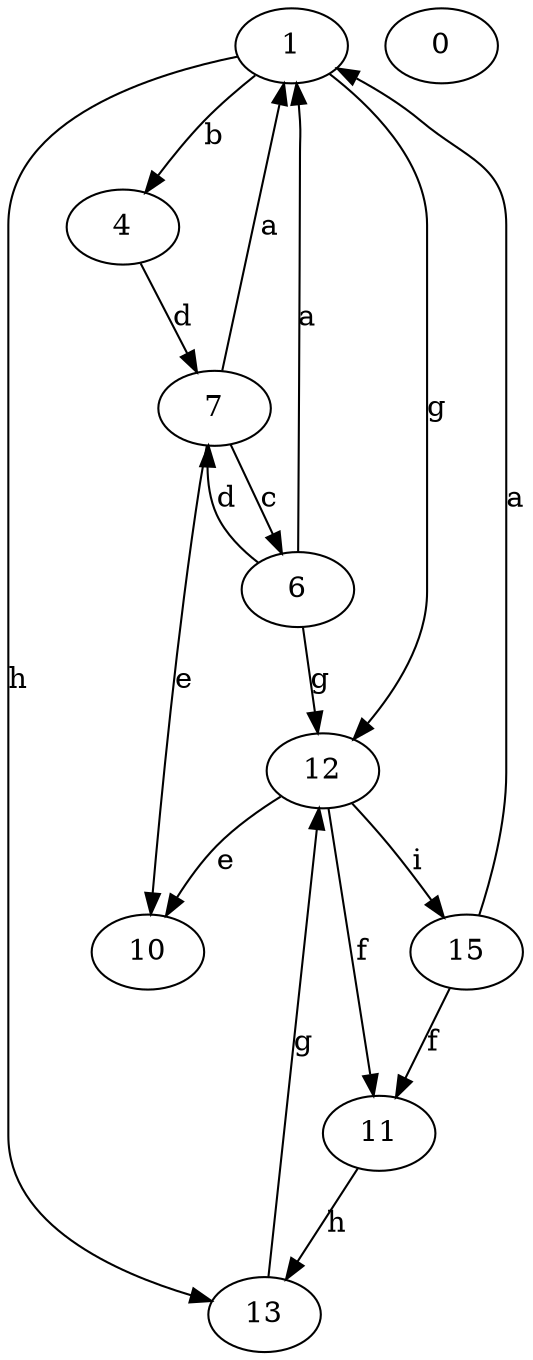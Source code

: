 strict digraph  {
1;
4;
6;
7;
10;
11;
12;
13;
0;
15;
1 -> 4  [label=b];
1 -> 12  [label=g];
1 -> 13  [label=h];
4 -> 7  [label=d];
6 -> 1  [label=a];
6 -> 7  [label=d];
6 -> 12  [label=g];
7 -> 1  [label=a];
7 -> 6  [label=c];
7 -> 10  [label=e];
11 -> 13  [label=h];
12 -> 10  [label=e];
12 -> 11  [label=f];
12 -> 15  [label=i];
13 -> 12  [label=g];
15 -> 1  [label=a];
15 -> 11  [label=f];
}
